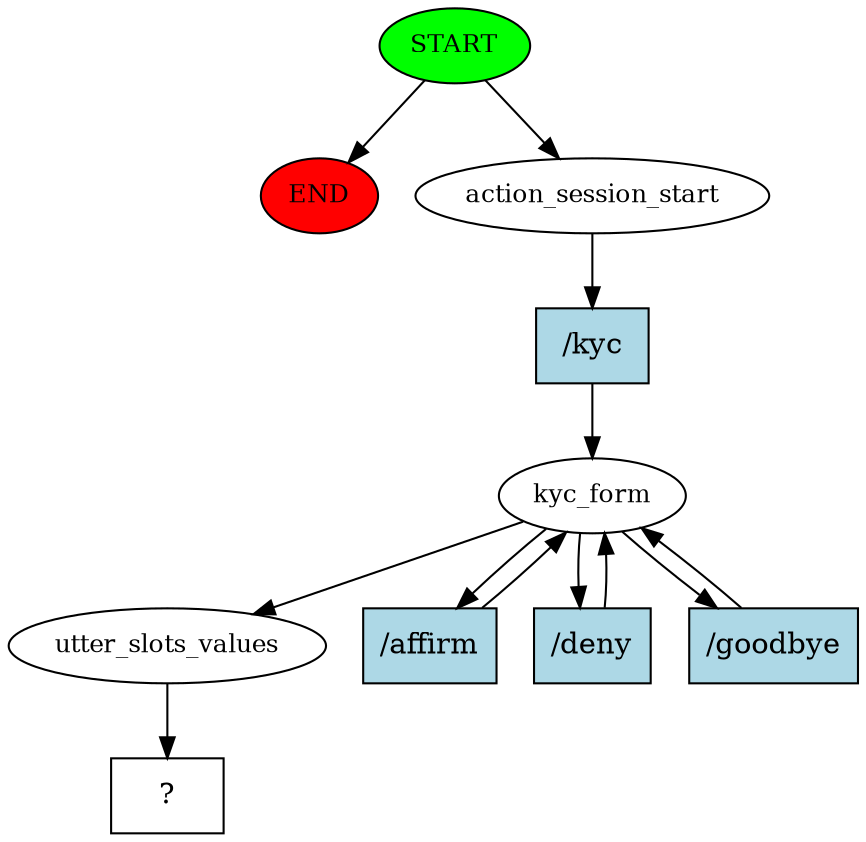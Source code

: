 digraph  {
0 [class="start active", fillcolor=green, fontsize=12, label=START, style=filled];
"-1" [class=end, fillcolor=red, fontsize=12, label=END, style=filled];
1 [class=active, fontsize=12, label=action_session_start];
2 [class=active, fontsize=12, label=kyc_form];
7 [class=active, fontsize=12, label=utter_slots_values];
8 [class="intent dashed active", label="  ?  ", shape=rect];
9 [class="intent active", fillcolor=lightblue, label="/kyc", shape=rect, style=filled];
10 [class="intent active", fillcolor=lightblue, label="/affirm", shape=rect, style=filled];
11 [class="intent active", fillcolor=lightblue, label="/deny", shape=rect, style=filled];
12 [class="intent active", fillcolor=lightblue, label="/goodbye", shape=rect, style=filled];
0 -> "-1"  [class="", key=NONE, label=""];
0 -> 1  [class=active, key=NONE, label=""];
1 -> 9  [class=active, key=0];
2 -> 7  [class=active, key=NONE, label=""];
2 -> 10  [class=active, key=0];
2 -> 11  [class=active, key=0];
2 -> 12  [class=active, key=0];
7 -> 8  [class=active, key=NONE, label=""];
9 -> 2  [class=active, key=0];
10 -> 2  [class=active, key=0];
11 -> 2  [class=active, key=0];
12 -> 2  [class=active, key=0];
}
